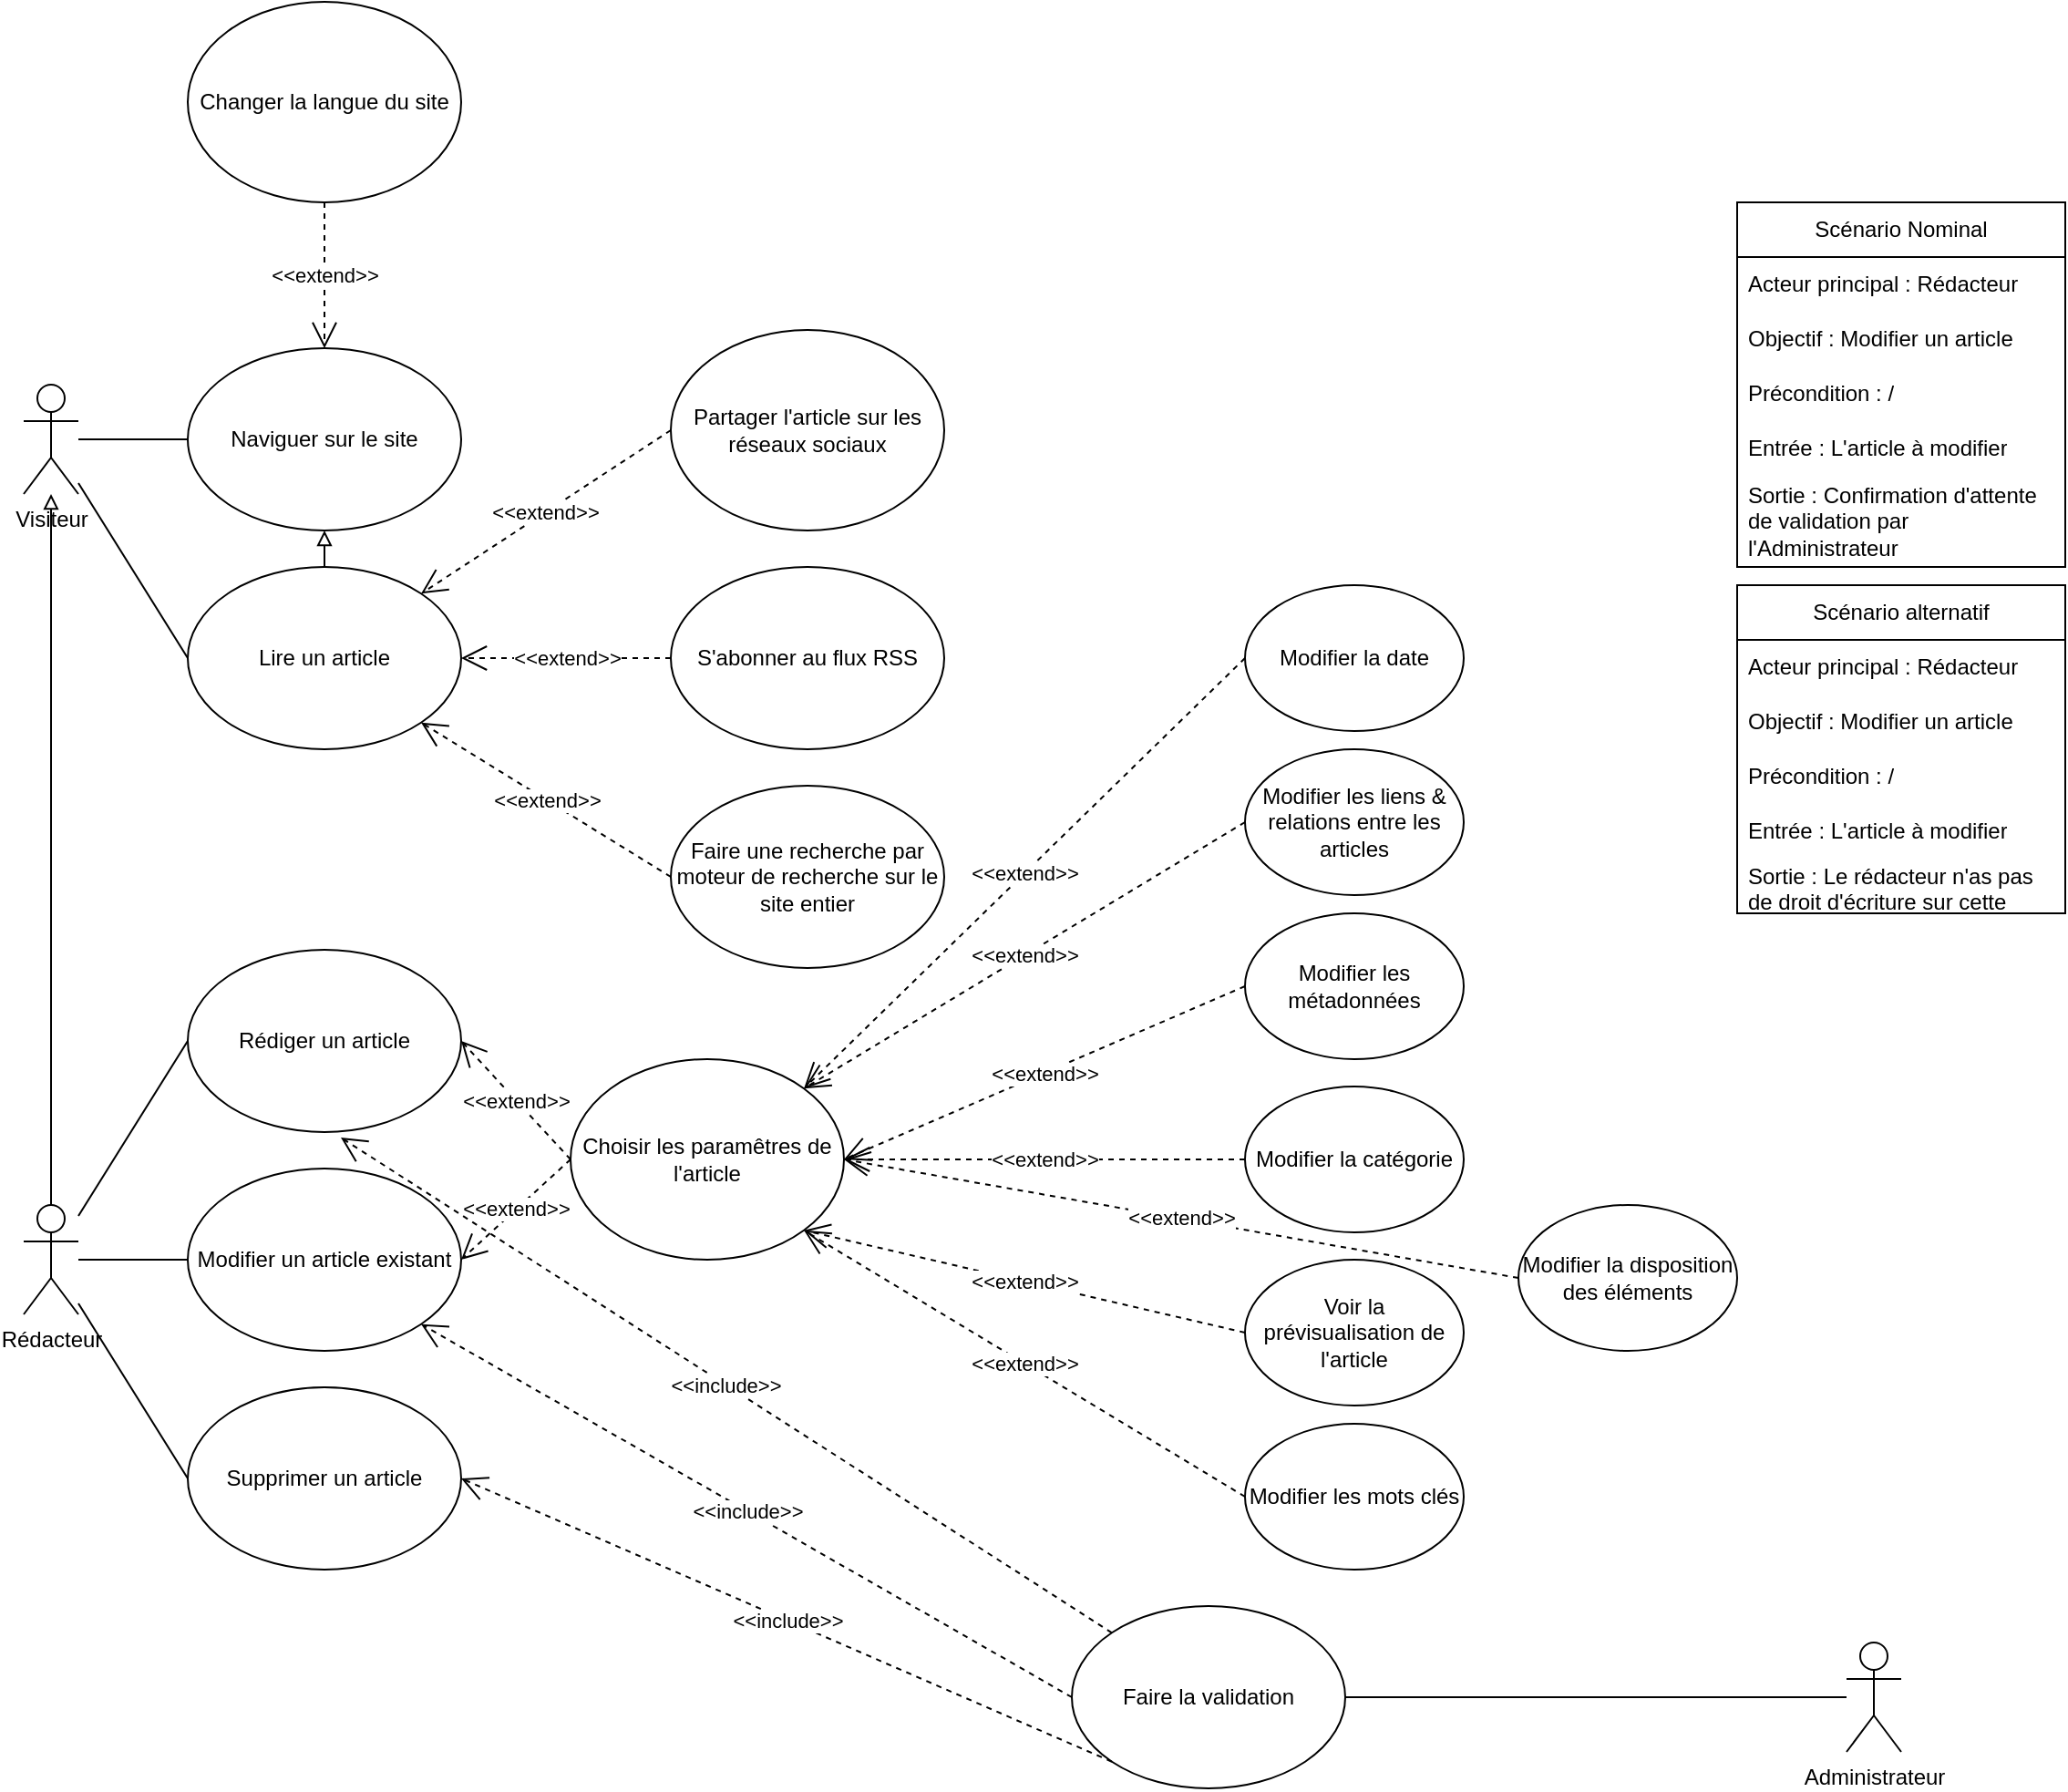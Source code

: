 <mxfile version="22.1.0" type="device">
  <diagram name="Page-1" id="Js2EoZ4s18EthlMmC8GW">
    <mxGraphModel dx="1195" dy="1854" grid="1" gridSize="10" guides="1" tooltips="1" connect="1" arrows="1" fold="1" page="1" pageScale="1" pageWidth="827" pageHeight="1169" math="0" shadow="0">
      <root>
        <mxCell id="0" />
        <mxCell id="1" parent="0" />
        <mxCell id="VksV3UI00q_QH5081C9N-2" value="Partager l&#39;article sur les réseaux sociaux" style="ellipse;whiteSpace=wrap;html=1;" vertex="1" parent="1">
          <mxGeometry x="375" y="70" width="150" height="110" as="geometry" />
        </mxCell>
        <mxCell id="VksV3UI00q_QH5081C9N-3" value="S&#39;abonner au flux RSS" style="ellipse;whiteSpace=wrap;html=1;" vertex="1" parent="1">
          <mxGeometry x="375" y="200" width="150" height="100" as="geometry" />
        </mxCell>
        <mxCell id="VksV3UI00q_QH5081C9N-4" value="Visiteur" style="shape=umlActor;verticalLabelPosition=bottom;verticalAlign=top;html=1;outlineConnect=0;" vertex="1" parent="1">
          <mxGeometry x="20" y="100" width="30" height="60" as="geometry" />
        </mxCell>
        <mxCell id="VksV3UI00q_QH5081C9N-6" value="&lt;div&gt;Rédacteur&lt;/div&gt;" style="shape=umlActor;verticalLabelPosition=bottom;verticalAlign=top;html=1;outlineConnect=0;" vertex="1" parent="1">
          <mxGeometry x="20" y="550" width="30" height="60" as="geometry" />
        </mxCell>
        <mxCell id="VksV3UI00q_QH5081C9N-7" value="" style="endArrow=block;html=1;rounded=0;endFill=0;" edge="1" parent="1" source="VksV3UI00q_QH5081C9N-6" target="VksV3UI00q_QH5081C9N-4">
          <mxGeometry width="50" height="50" relative="1" as="geometry">
            <mxPoint x="35" y="520" as="sourcePoint" />
            <mxPoint x="540" y="340" as="targetPoint" />
          </mxGeometry>
        </mxCell>
        <mxCell id="VksV3UI00q_QH5081C9N-8" value="&lt;div&gt;Rédiger un article&lt;/div&gt;" style="ellipse;whiteSpace=wrap;html=1;" vertex="1" parent="1">
          <mxGeometry x="110" y="410" width="150" height="100" as="geometry" />
        </mxCell>
        <mxCell id="VksV3UI00q_QH5081C9N-9" value="Modifier un article existant" style="ellipse;whiteSpace=wrap;html=1;" vertex="1" parent="1">
          <mxGeometry x="110" y="530" width="150" height="100" as="geometry" />
        </mxCell>
        <mxCell id="VksV3UI00q_QH5081C9N-11" value="" style="endArrow=none;html=1;rounded=0;entryX=0;entryY=0.5;entryDx=0;entryDy=0;" edge="1" parent="1" source="VksV3UI00q_QH5081C9N-6" target="VksV3UI00q_QH5081C9N-8">
          <mxGeometry width="50" height="50" relative="1" as="geometry">
            <mxPoint x="490" y="390" as="sourcePoint" />
            <mxPoint x="540" y="340" as="targetPoint" />
          </mxGeometry>
        </mxCell>
        <mxCell id="VksV3UI00q_QH5081C9N-12" value="" style="endArrow=none;html=1;rounded=0;entryX=0;entryY=0.5;entryDx=0;entryDy=0;" edge="1" parent="1" source="VksV3UI00q_QH5081C9N-6" target="VksV3UI00q_QH5081C9N-9">
          <mxGeometry width="50" height="50" relative="1" as="geometry">
            <mxPoint x="60" y="580" as="sourcePoint" />
            <mxPoint x="540" y="340" as="targetPoint" />
          </mxGeometry>
        </mxCell>
        <mxCell id="VksV3UI00q_QH5081C9N-13" value="Naviguer sur le site" style="ellipse;whiteSpace=wrap;html=1;" vertex="1" parent="1">
          <mxGeometry x="110" y="80" width="150" height="100" as="geometry" />
        </mxCell>
        <mxCell id="VksV3UI00q_QH5081C9N-14" value="" style="endArrow=none;html=1;rounded=0;" edge="1" parent="1" source="VksV3UI00q_QH5081C9N-4" target="VksV3UI00q_QH5081C9N-13">
          <mxGeometry width="50" height="50" relative="1" as="geometry">
            <mxPoint x="70" y="130" as="sourcePoint" />
            <mxPoint x="540" y="340" as="targetPoint" />
          </mxGeometry>
        </mxCell>
        <mxCell id="VksV3UI00q_QH5081C9N-15" value="&lt;div&gt;Choisir les paramêtres de l&#39;article&lt;/div&gt;" style="ellipse;whiteSpace=wrap;html=1;" vertex="1" parent="1">
          <mxGeometry x="320" y="470" width="150" height="110" as="geometry" />
        </mxCell>
        <mxCell id="VksV3UI00q_QH5081C9N-16" value="&amp;lt;&amp;lt;extend&amp;gt;&amp;gt;" style="endArrow=open;endSize=12;dashed=1;html=1;rounded=0;exitX=0;exitY=0.5;exitDx=0;exitDy=0;entryX=1;entryY=0.5;entryDx=0;entryDy=0;" edge="1" parent="1" source="VksV3UI00q_QH5081C9N-15" target="VksV3UI00q_QH5081C9N-8">
          <mxGeometry width="160" relative="1" as="geometry">
            <mxPoint x="440" y="370" as="sourcePoint" />
            <mxPoint x="600" y="370" as="targetPoint" />
          </mxGeometry>
        </mxCell>
        <mxCell id="VksV3UI00q_QH5081C9N-17" value="&amp;lt;&amp;lt;extend&amp;gt;&amp;gt;" style="endArrow=open;endSize=12;dashed=1;html=1;rounded=0;exitX=0;exitY=0.5;exitDx=0;exitDy=0;entryX=1;entryY=0.5;entryDx=0;entryDy=0;" edge="1" parent="1" source="VksV3UI00q_QH5081C9N-15" target="VksV3UI00q_QH5081C9N-9">
          <mxGeometry width="160" relative="1" as="geometry">
            <mxPoint x="410" y="470" as="sourcePoint" />
            <mxPoint x="270" y="470" as="targetPoint" />
          </mxGeometry>
        </mxCell>
        <mxCell id="VksV3UI00q_QH5081C9N-18" value="Lire un article" style="ellipse;whiteSpace=wrap;html=1;" vertex="1" parent="1">
          <mxGeometry x="110" y="200" width="150" height="100" as="geometry" />
        </mxCell>
        <mxCell id="VksV3UI00q_QH5081C9N-20" value="&amp;lt;&amp;lt;extend&amp;gt;&amp;gt;" style="endArrow=open;endSize=12;dashed=1;html=1;rounded=0;exitX=0;exitY=0.5;exitDx=0;exitDy=0;entryX=1;entryY=1;entryDx=0;entryDy=0;" edge="1" parent="1" source="VksV3UI00q_QH5081C9N-5" target="VksV3UI00q_QH5081C9N-18">
          <mxGeometry width="160" relative="1" as="geometry">
            <mxPoint x="220" y="495" as="sourcePoint" />
            <mxPoint x="380" y="495" as="targetPoint" />
          </mxGeometry>
        </mxCell>
        <mxCell id="VksV3UI00q_QH5081C9N-21" value="&amp;lt;&amp;lt;extend&amp;gt;&amp;gt;" style="endArrow=open;endSize=12;dashed=1;html=1;rounded=0;exitX=0;exitY=0.5;exitDx=0;exitDy=0;entryX=1;entryY=0.5;entryDx=0;entryDy=0;" edge="1" parent="1" source="VksV3UI00q_QH5081C9N-3" target="VksV3UI00q_QH5081C9N-18">
          <mxGeometry width="160" relative="1" as="geometry">
            <mxPoint x="385" y="465" as="sourcePoint" />
            <mxPoint x="260" y="265" as="targetPoint" />
          </mxGeometry>
        </mxCell>
        <mxCell id="VksV3UI00q_QH5081C9N-22" value="&amp;lt;&amp;lt;extend&amp;gt;&amp;gt;" style="endArrow=open;endSize=12;dashed=1;html=1;rounded=0;exitX=0;exitY=0.5;exitDx=0;exitDy=0;entryX=1;entryY=0;entryDx=0;entryDy=0;" edge="1" parent="1" source="VksV3UI00q_QH5081C9N-2" target="VksV3UI00q_QH5081C9N-18">
          <mxGeometry width="160" relative="1" as="geometry">
            <mxPoint x="395" y="475" as="sourcePoint" />
            <mxPoint x="260" y="265" as="targetPoint" />
          </mxGeometry>
        </mxCell>
        <mxCell id="VksV3UI00q_QH5081C9N-26" value="Modifier les liens &amp;amp; relations entre les articles" style="ellipse;whiteSpace=wrap;html=1;" vertex="1" parent="1">
          <mxGeometry x="690" y="300" width="120" height="80" as="geometry" />
        </mxCell>
        <mxCell id="VksV3UI00q_QH5081C9N-27" value="Modifier les métadonnées" style="ellipse;whiteSpace=wrap;html=1;" vertex="1" parent="1">
          <mxGeometry x="690" y="390" width="120" height="80" as="geometry" />
        </mxCell>
        <mxCell id="VksV3UI00q_QH5081C9N-28" value="Voir la prévisualisation de l&#39;article" style="ellipse;whiteSpace=wrap;html=1;" vertex="1" parent="1">
          <mxGeometry x="690" y="580" width="120" height="80" as="geometry" />
        </mxCell>
        <mxCell id="VksV3UI00q_QH5081C9N-23" value="Modifier la date" style="ellipse;whiteSpace=wrap;html=1;" vertex="1" parent="1">
          <mxGeometry x="690" y="210" width="120" height="80" as="geometry" />
        </mxCell>
        <mxCell id="VksV3UI00q_QH5081C9N-24" value="Modifier la catégorie" style="ellipse;whiteSpace=wrap;html=1;" vertex="1" parent="1">
          <mxGeometry x="690" y="485" width="120" height="80" as="geometry" />
        </mxCell>
        <mxCell id="VksV3UI00q_QH5081C9N-25" value="Modifier les mots clés" style="ellipse;whiteSpace=wrap;html=1;" vertex="1" parent="1">
          <mxGeometry x="690" y="670" width="120" height="80" as="geometry" />
        </mxCell>
        <mxCell id="VksV3UI00q_QH5081C9N-35" value="Faire la validation" style="ellipse;whiteSpace=wrap;html=1;" vertex="1" parent="1">
          <mxGeometry x="595" y="770" width="150" height="100" as="geometry" />
        </mxCell>
        <mxCell id="VksV3UI00q_QH5081C9N-36" value="&amp;lt;&amp;lt;include&amp;gt;&amp;gt;" style="endArrow=open;endSize=12;dashed=1;html=1;rounded=0;exitX=0;exitY=0.5;exitDx=0;exitDy=0;entryX=1;entryY=1;entryDx=0;entryDy=0;" edge="1" parent="1" source="VksV3UI00q_QH5081C9N-35" target="VksV3UI00q_QH5081C9N-9">
          <mxGeometry width="160" relative="1" as="geometry">
            <mxPoint x="440" y="460" as="sourcePoint" />
            <mxPoint x="600" y="460" as="targetPoint" />
          </mxGeometry>
        </mxCell>
        <mxCell id="VksV3UI00q_QH5081C9N-37" value="&amp;lt;&amp;lt;include&amp;gt;&amp;gt;" style="endArrow=open;endSize=12;dashed=1;html=1;rounded=0;exitX=0;exitY=0;exitDx=0;exitDy=0;entryX=0.56;entryY=1.03;entryDx=0;entryDy=0;entryPerimeter=0;" edge="1" parent="1" source="VksV3UI00q_QH5081C9N-35" target="VksV3UI00q_QH5081C9N-8">
          <mxGeometry width="160" relative="1" as="geometry">
            <mxPoint x="330" y="670" as="sourcePoint" />
            <mxPoint x="248" y="625" as="targetPoint" />
          </mxGeometry>
        </mxCell>
        <mxCell id="VksV3UI00q_QH5081C9N-38" value="" style="endArrow=none;html=1;rounded=0;exitX=1;exitY=0.5;exitDx=0;exitDy=0;" edge="1" parent="1" source="VksV3UI00q_QH5081C9N-35" target="VksV3UI00q_QH5081C9N-39">
          <mxGeometry width="50" height="50" relative="1" as="geometry">
            <mxPoint x="490" y="500" as="sourcePoint" />
            <mxPoint x="540" y="450" as="targetPoint" />
          </mxGeometry>
        </mxCell>
        <mxCell id="VksV3UI00q_QH5081C9N-39" value="Administrateur" style="shape=umlActor;verticalLabelPosition=bottom;verticalAlign=top;html=1;outlineConnect=0;" vertex="1" parent="1">
          <mxGeometry x="1020" y="790" width="30" height="60" as="geometry" />
        </mxCell>
        <mxCell id="VksV3UI00q_QH5081C9N-43" value="Supprimer un article" style="ellipse;whiteSpace=wrap;html=1;" vertex="1" parent="1">
          <mxGeometry x="110" y="650" width="150" height="100" as="geometry" />
        </mxCell>
        <mxCell id="VksV3UI00q_QH5081C9N-44" value="" style="endArrow=none;html=1;rounded=0;entryX=0;entryY=0.5;entryDx=0;entryDy=0;" edge="1" parent="1" source="VksV3UI00q_QH5081C9N-6" target="VksV3UI00q_QH5081C9N-43">
          <mxGeometry width="50" height="50" relative="1" as="geometry">
            <mxPoint x="80" y="640" as="sourcePoint" />
            <mxPoint x="540" y="440" as="targetPoint" />
          </mxGeometry>
        </mxCell>
        <mxCell id="VksV3UI00q_QH5081C9N-45" value="&amp;lt;&amp;lt;include&amp;gt;&amp;gt;" style="endArrow=open;endSize=12;dashed=1;html=1;rounded=0;exitX=0;exitY=1;exitDx=0;exitDy=0;entryX=1;entryY=0.5;entryDx=0;entryDy=0;" edge="1" parent="1" source="VksV3UI00q_QH5081C9N-35" target="VksV3UI00q_QH5081C9N-43">
          <mxGeometry width="160" relative="1" as="geometry">
            <mxPoint x="485" y="730" as="sourcePoint" />
            <mxPoint x="248" y="625" as="targetPoint" />
          </mxGeometry>
        </mxCell>
        <mxCell id="VksV3UI00q_QH5081C9N-46" value="Changer la langue du site" style="ellipse;whiteSpace=wrap;html=1;" vertex="1" parent="1">
          <mxGeometry x="110" y="-110" width="150" height="110" as="geometry" />
        </mxCell>
        <mxCell id="VksV3UI00q_QH5081C9N-47" value="&amp;lt;&amp;lt;extend&amp;gt;&amp;gt;" style="endArrow=open;endSize=12;dashed=1;html=1;rounded=0;exitX=0.5;exitY=1;exitDx=0;exitDy=0;entryX=0.5;entryY=0;entryDx=0;entryDy=0;" edge="1" parent="1" source="VksV3UI00q_QH5081C9N-46" target="VksV3UI00q_QH5081C9N-13">
          <mxGeometry width="160" relative="1" as="geometry">
            <mxPoint x="605" y="40" as="sourcePoint" />
            <mxPoint x="468" y="110" as="targetPoint" />
          </mxGeometry>
        </mxCell>
        <mxCell id="VksV3UI00q_QH5081C9N-49" value="" style="endArrow=block;html=1;rounded=0;exitX=0.5;exitY=0;exitDx=0;exitDy=0;endFill=0;entryX=0.5;entryY=1;entryDx=0;entryDy=0;" edge="1" parent="1" source="VksV3UI00q_QH5081C9N-18" target="VksV3UI00q_QH5081C9N-13">
          <mxGeometry width="50" height="50" relative="1" as="geometry">
            <mxPoint x="45" y="560" as="sourcePoint" />
            <mxPoint x="45" y="170" as="targetPoint" />
          </mxGeometry>
        </mxCell>
        <mxCell id="VksV3UI00q_QH5081C9N-50" value="" style="endArrow=none;html=1;rounded=0;entryX=0;entryY=0.5;entryDx=0;entryDy=0;" edge="1" parent="1" source="VksV3UI00q_QH5081C9N-4" target="VksV3UI00q_QH5081C9N-18">
          <mxGeometry width="50" height="50" relative="1" as="geometry">
            <mxPoint x="45" y="140" as="sourcePoint" />
            <mxPoint x="120" y="140" as="targetPoint" />
          </mxGeometry>
        </mxCell>
        <mxCell id="VksV3UI00q_QH5081C9N-52" value="&amp;lt;&amp;lt;extend&amp;gt;&amp;gt;" style="endArrow=open;endSize=12;dashed=1;html=1;rounded=0;exitX=0;exitY=0.5;exitDx=0;exitDy=0;entryX=1;entryY=0;entryDx=0;entryDy=0;" edge="1" parent="1" source="VksV3UI00q_QH5081C9N-23" target="VksV3UI00q_QH5081C9N-15">
          <mxGeometry width="160" relative="1" as="geometry">
            <mxPoint x="385" y="380" as="sourcePoint" />
            <mxPoint x="248" y="295" as="targetPoint" />
          </mxGeometry>
        </mxCell>
        <mxCell id="VksV3UI00q_QH5081C9N-5" value="Faire une recherche par moteur de recherche sur le site entier" style="ellipse;whiteSpace=wrap;html=1;" vertex="1" parent="1">
          <mxGeometry x="375" y="320" width="150" height="100" as="geometry" />
        </mxCell>
        <mxCell id="VksV3UI00q_QH5081C9N-53" value="&amp;lt;&amp;lt;extend&amp;gt;&amp;gt;" style="endArrow=open;endSize=12;dashed=1;html=1;rounded=0;exitX=0;exitY=0.5;exitDx=0;exitDy=0;entryX=1;entryY=0;entryDx=0;entryDy=0;" edge="1" parent="1" source="VksV3UI00q_QH5081C9N-26" target="VksV3UI00q_QH5081C9N-15">
          <mxGeometry width="160" relative="1" as="geometry">
            <mxPoint x="700" y="260" as="sourcePoint" />
            <mxPoint x="458" y="496" as="targetPoint" />
          </mxGeometry>
        </mxCell>
        <mxCell id="VksV3UI00q_QH5081C9N-54" value="&amp;lt;&amp;lt;extend&amp;gt;&amp;gt;" style="endArrow=open;endSize=12;dashed=1;html=1;rounded=0;exitX=0;exitY=0.5;exitDx=0;exitDy=0;entryX=1;entryY=0.5;entryDx=0;entryDy=0;" edge="1" parent="1" source="VksV3UI00q_QH5081C9N-27" target="VksV3UI00q_QH5081C9N-15">
          <mxGeometry width="160" relative="1" as="geometry">
            <mxPoint x="710" y="270" as="sourcePoint" />
            <mxPoint x="468" y="506" as="targetPoint" />
          </mxGeometry>
        </mxCell>
        <mxCell id="VksV3UI00q_QH5081C9N-55" value="&amp;lt;&amp;lt;extend&amp;gt;&amp;gt;" style="endArrow=open;endSize=12;dashed=1;html=1;rounded=0;exitX=0;exitY=0.5;exitDx=0;exitDy=0;entryX=1;entryY=0.5;entryDx=0;entryDy=0;" edge="1" parent="1" source="VksV3UI00q_QH5081C9N-24" target="VksV3UI00q_QH5081C9N-15">
          <mxGeometry width="160" relative="1" as="geometry">
            <mxPoint x="720" y="280" as="sourcePoint" />
            <mxPoint x="478" y="516" as="targetPoint" />
          </mxGeometry>
        </mxCell>
        <mxCell id="VksV3UI00q_QH5081C9N-56" value="&amp;lt;&amp;lt;extend&amp;gt;&amp;gt;" style="endArrow=open;endSize=12;dashed=1;html=1;rounded=0;exitX=0;exitY=0.5;exitDx=0;exitDy=0;entryX=1;entryY=1;entryDx=0;entryDy=0;" edge="1" parent="1" source="VksV3UI00q_QH5081C9N-28" target="VksV3UI00q_QH5081C9N-15">
          <mxGeometry width="160" relative="1" as="geometry">
            <mxPoint x="730" y="290" as="sourcePoint" />
            <mxPoint x="488" y="526" as="targetPoint" />
          </mxGeometry>
        </mxCell>
        <mxCell id="VksV3UI00q_QH5081C9N-57" value="&amp;lt;&amp;lt;extend&amp;gt;&amp;gt;" style="endArrow=open;endSize=12;dashed=1;html=1;rounded=0;exitX=0;exitY=0.5;exitDx=0;exitDy=0;entryX=1;entryY=1;entryDx=0;entryDy=0;" edge="1" parent="1" source="VksV3UI00q_QH5081C9N-25" target="VksV3UI00q_QH5081C9N-15">
          <mxGeometry width="160" relative="1" as="geometry">
            <mxPoint x="740" y="300" as="sourcePoint" />
            <mxPoint x="498" y="536" as="targetPoint" />
          </mxGeometry>
        </mxCell>
        <mxCell id="VksV3UI00q_QH5081C9N-58" value="Modifier la disposition des éléments" style="ellipse;whiteSpace=wrap;html=1;" vertex="1" parent="1">
          <mxGeometry x="840" y="550" width="120" height="80" as="geometry" />
        </mxCell>
        <mxCell id="VksV3UI00q_QH5081C9N-59" value="&amp;lt;&amp;lt;extend&amp;gt;&amp;gt;" style="endArrow=open;endSize=12;dashed=1;html=1;rounded=0;exitX=0;exitY=0.5;exitDx=0;exitDy=0;entryX=1;entryY=0.5;entryDx=0;entryDy=0;" edge="1" parent="1" source="VksV3UI00q_QH5081C9N-58" target="VksV3UI00q_QH5081C9N-15">
          <mxGeometry width="160" relative="1" as="geometry">
            <mxPoint x="700" y="535" as="sourcePoint" />
            <mxPoint x="480" y="535" as="targetPoint" />
          </mxGeometry>
        </mxCell>
        <mxCell id="VksV3UI00q_QH5081C9N-60" value="Scénario Nominal" style="swimlane;fontStyle=0;childLayout=stackLayout;horizontal=1;startSize=30;horizontalStack=0;resizeParent=1;resizeParentMax=0;resizeLast=0;collapsible=1;marginBottom=0;whiteSpace=wrap;html=1;" vertex="1" parent="1">
          <mxGeometry x="960" width="180" height="200" as="geometry" />
        </mxCell>
        <mxCell id="VksV3UI00q_QH5081C9N-61" value="Acteur principal : Rédacteur" style="text;strokeColor=none;fillColor=none;align=left;verticalAlign=middle;spacingLeft=4;spacingRight=4;overflow=hidden;points=[[0,0.5],[1,0.5]];portConstraint=eastwest;rotatable=0;whiteSpace=wrap;html=1;" vertex="1" parent="VksV3UI00q_QH5081C9N-60">
          <mxGeometry y="30" width="180" height="30" as="geometry" />
        </mxCell>
        <mxCell id="VksV3UI00q_QH5081C9N-62" value="Objectif : Modifier un article" style="text;strokeColor=none;fillColor=none;align=left;verticalAlign=middle;spacingLeft=4;spacingRight=4;overflow=hidden;points=[[0,0.5],[1,0.5]];portConstraint=eastwest;rotatable=0;whiteSpace=wrap;html=1;" vertex="1" parent="VksV3UI00q_QH5081C9N-60">
          <mxGeometry y="60" width="180" height="30" as="geometry" />
        </mxCell>
        <mxCell id="VksV3UI00q_QH5081C9N-63" value="Précondition : /" style="text;strokeColor=none;fillColor=none;align=left;verticalAlign=middle;spacingLeft=4;spacingRight=4;overflow=hidden;points=[[0,0.5],[1,0.5]];portConstraint=eastwest;rotatable=0;whiteSpace=wrap;html=1;" vertex="1" parent="VksV3UI00q_QH5081C9N-60">
          <mxGeometry y="90" width="180" height="30" as="geometry" />
        </mxCell>
        <mxCell id="VksV3UI00q_QH5081C9N-65" value="Entrée : L&#39;article à modifier" style="text;strokeColor=none;fillColor=none;align=left;verticalAlign=middle;spacingLeft=4;spacingRight=4;overflow=hidden;points=[[0,0.5],[1,0.5]];portConstraint=eastwest;rotatable=0;whiteSpace=wrap;html=1;" vertex="1" parent="VksV3UI00q_QH5081C9N-60">
          <mxGeometry y="120" width="180" height="30" as="geometry" />
        </mxCell>
        <mxCell id="VksV3UI00q_QH5081C9N-64" value="Sortie : Confirmation d&#39;attente de validation par l&#39;Administrateur" style="text;strokeColor=none;fillColor=none;align=left;verticalAlign=middle;spacingLeft=4;spacingRight=4;overflow=hidden;points=[[0,0.5],[1,0.5]];portConstraint=eastwest;rotatable=0;whiteSpace=wrap;html=1;" vertex="1" parent="VksV3UI00q_QH5081C9N-60">
          <mxGeometry y="150" width="180" height="50" as="geometry" />
        </mxCell>
        <mxCell id="VksV3UI00q_QH5081C9N-66" value="Scénario alternatif" style="swimlane;fontStyle=0;childLayout=stackLayout;horizontal=1;startSize=30;horizontalStack=0;resizeParent=1;resizeParentMax=0;resizeLast=0;collapsible=1;marginBottom=0;whiteSpace=wrap;html=1;" vertex="1" parent="1">
          <mxGeometry x="960" y="210" width="180" height="180" as="geometry" />
        </mxCell>
        <mxCell id="VksV3UI00q_QH5081C9N-67" value="Acteur principal : Rédacteur" style="text;strokeColor=none;fillColor=none;align=left;verticalAlign=middle;spacingLeft=4;spacingRight=4;overflow=hidden;points=[[0,0.5],[1,0.5]];portConstraint=eastwest;rotatable=0;whiteSpace=wrap;html=1;" vertex="1" parent="VksV3UI00q_QH5081C9N-66">
          <mxGeometry y="30" width="180" height="30" as="geometry" />
        </mxCell>
        <mxCell id="VksV3UI00q_QH5081C9N-68" value="Objectif : Modifier un article" style="text;strokeColor=none;fillColor=none;align=left;verticalAlign=middle;spacingLeft=4;spacingRight=4;overflow=hidden;points=[[0,0.5],[1,0.5]];portConstraint=eastwest;rotatable=0;whiteSpace=wrap;html=1;" vertex="1" parent="VksV3UI00q_QH5081C9N-66">
          <mxGeometry y="60" width="180" height="30" as="geometry" />
        </mxCell>
        <mxCell id="VksV3UI00q_QH5081C9N-69" value="Précondition : /" style="text;strokeColor=none;fillColor=none;align=left;verticalAlign=middle;spacingLeft=4;spacingRight=4;overflow=hidden;points=[[0,0.5],[1,0.5]];portConstraint=eastwest;rotatable=0;whiteSpace=wrap;html=1;" vertex="1" parent="VksV3UI00q_QH5081C9N-66">
          <mxGeometry y="90" width="180" height="30" as="geometry" />
        </mxCell>
        <mxCell id="VksV3UI00q_QH5081C9N-70" value="Entrée : L&#39;article à modifier" style="text;strokeColor=none;fillColor=none;align=left;verticalAlign=middle;spacingLeft=4;spacingRight=4;overflow=hidden;points=[[0,0.5],[1,0.5]];portConstraint=eastwest;rotatable=0;whiteSpace=wrap;html=1;" vertex="1" parent="VksV3UI00q_QH5081C9N-66">
          <mxGeometry y="120" width="180" height="30" as="geometry" />
        </mxCell>
        <mxCell id="VksV3UI00q_QH5081C9N-71" value="Sortie : Le rédacteur n&#39;as pas de droit d&#39;écriture sur cette article" style="text;strokeColor=none;fillColor=none;align=left;verticalAlign=middle;spacingLeft=4;spacingRight=4;overflow=hidden;points=[[0,0.5],[1,0.5]];portConstraint=eastwest;rotatable=0;whiteSpace=wrap;html=1;" vertex="1" parent="VksV3UI00q_QH5081C9N-66">
          <mxGeometry y="150" width="180" height="30" as="geometry" />
        </mxCell>
      </root>
    </mxGraphModel>
  </diagram>
</mxfile>
